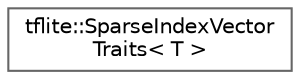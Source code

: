 digraph "Graphical Class Hierarchy"
{
 // LATEX_PDF_SIZE
  bgcolor="transparent";
  edge [fontname=Helvetica,fontsize=10,labelfontname=Helvetica,labelfontsize=10];
  node [fontname=Helvetica,fontsize=10,shape=box,height=0.2,width=0.4];
  rankdir="LR";
  Node0 [id="Node000000",label="tflite::SparseIndexVector\lTraits\< T \>",height=0.2,width=0.4,color="grey40", fillcolor="white", style="filled",URL="$structtflite_1_1_sparse_index_vector_traits.html",tooltip=" "];
}
